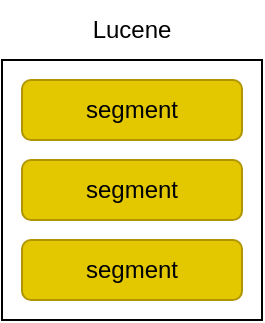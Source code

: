 <mxfile version="26.0.7">
  <diagram name="第 1 页" id="opZzEMh-RA-9dzaeZ1Qd">
    <mxGraphModel dx="783" dy="605" grid="1" gridSize="10" guides="1" tooltips="1" connect="1" arrows="1" fold="1" page="1" pageScale="1" pageWidth="827" pageHeight="1169" math="0" shadow="0">
      <root>
        <mxCell id="0" />
        <mxCell id="1" parent="0" />
        <mxCell id="DXrqJIvel3NadIoqMeFl-6" value="" style="rounded=0;whiteSpace=wrap;html=1;" vertex="1" parent="1">
          <mxGeometry x="340" y="300" width="130" height="130" as="geometry" />
        </mxCell>
        <mxCell id="DXrqJIvel3NadIoqMeFl-2" value="segment" style="rounded=1;whiteSpace=wrap;html=1;fillColor=#e3c800;fontColor=#000000;strokeColor=#B09500;" vertex="1" parent="1">
          <mxGeometry x="350" y="310" width="110" height="30" as="geometry" />
        </mxCell>
        <mxCell id="DXrqJIvel3NadIoqMeFl-3" value="segment" style="rounded=1;whiteSpace=wrap;html=1;fillColor=#e3c800;fontColor=#000000;strokeColor=#B09500;" vertex="1" parent="1">
          <mxGeometry x="350" y="350" width="110" height="30" as="geometry" />
        </mxCell>
        <mxCell id="DXrqJIvel3NadIoqMeFl-4" value="segment" style="rounded=1;whiteSpace=wrap;html=1;fillColor=#e3c800;fontColor=#000000;strokeColor=#B09500;" vertex="1" parent="1">
          <mxGeometry x="350" y="390" width="110" height="30" as="geometry" />
        </mxCell>
        <mxCell id="DXrqJIvel3NadIoqMeFl-7" value="Lucene" style="text;html=1;align=center;verticalAlign=middle;whiteSpace=wrap;rounded=0;" vertex="1" parent="1">
          <mxGeometry x="375" y="270" width="60" height="30" as="geometry" />
        </mxCell>
      </root>
    </mxGraphModel>
  </diagram>
</mxfile>
